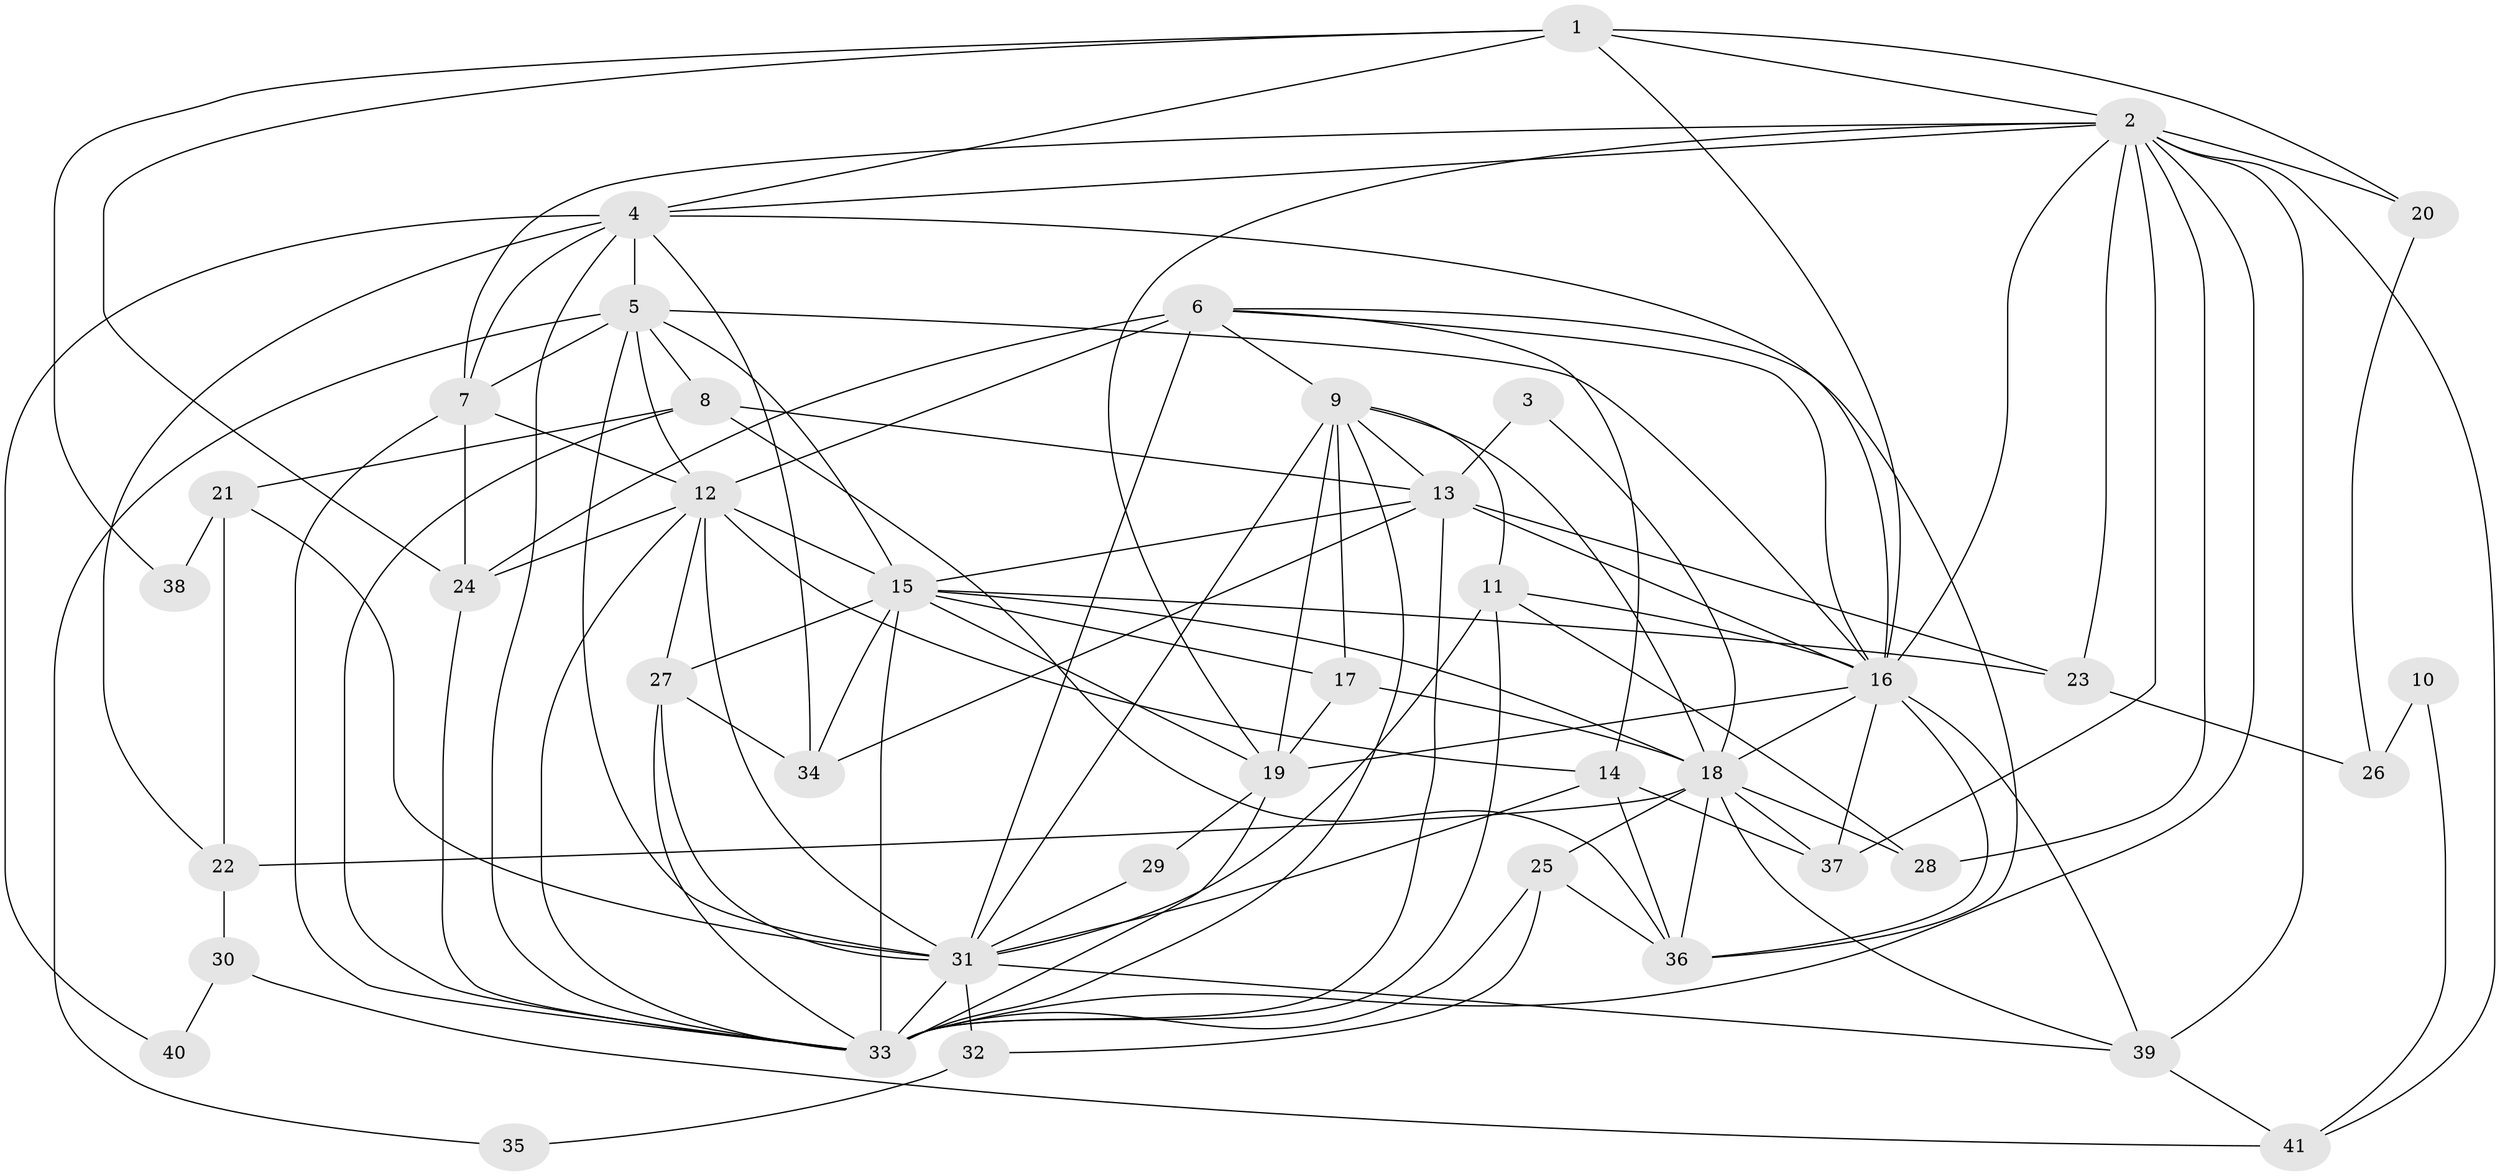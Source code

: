 // original degree distribution, {4: 0.2079207920792079, 5: 0.22772277227722773, 2: 0.10891089108910891, 3: 0.32673267326732675, 6: 0.0891089108910891, 8: 0.019801980198019802, 7: 0.019801980198019802}
// Generated by graph-tools (version 1.1) at 2025/51/03/04/25 22:51:18]
// undirected, 41 vertices, 117 edges
graph export_dot {
  node [color=gray90,style=filled];
  1;
  2;
  3;
  4;
  5;
  6;
  7;
  8;
  9;
  10;
  11;
  12;
  13;
  14;
  15;
  16;
  17;
  18;
  19;
  20;
  21;
  22;
  23;
  24;
  25;
  26;
  27;
  28;
  29;
  30;
  31;
  32;
  33;
  34;
  35;
  36;
  37;
  38;
  39;
  40;
  41;
  1 -- 2 [weight=1.0];
  1 -- 4 [weight=1.0];
  1 -- 16 [weight=1.0];
  1 -- 20 [weight=1.0];
  1 -- 24 [weight=1.0];
  1 -- 38 [weight=1.0];
  2 -- 4 [weight=1.0];
  2 -- 7 [weight=1.0];
  2 -- 16 [weight=1.0];
  2 -- 19 [weight=1.0];
  2 -- 20 [weight=1.0];
  2 -- 23 [weight=1.0];
  2 -- 28 [weight=1.0];
  2 -- 33 [weight=1.0];
  2 -- 37 [weight=1.0];
  2 -- 39 [weight=1.0];
  2 -- 41 [weight=1.0];
  3 -- 13 [weight=1.0];
  3 -- 18 [weight=1.0];
  4 -- 5 [weight=2.0];
  4 -- 7 [weight=1.0];
  4 -- 16 [weight=2.0];
  4 -- 22 [weight=1.0];
  4 -- 33 [weight=2.0];
  4 -- 34 [weight=1.0];
  4 -- 40 [weight=1.0];
  5 -- 7 [weight=1.0];
  5 -- 8 [weight=1.0];
  5 -- 12 [weight=1.0];
  5 -- 15 [weight=1.0];
  5 -- 16 [weight=1.0];
  5 -- 31 [weight=1.0];
  5 -- 35 [weight=1.0];
  6 -- 9 [weight=1.0];
  6 -- 12 [weight=1.0];
  6 -- 14 [weight=1.0];
  6 -- 16 [weight=1.0];
  6 -- 24 [weight=2.0];
  6 -- 31 [weight=2.0];
  6 -- 36 [weight=1.0];
  7 -- 12 [weight=2.0];
  7 -- 24 [weight=1.0];
  7 -- 33 [weight=1.0];
  8 -- 13 [weight=2.0];
  8 -- 21 [weight=1.0];
  8 -- 33 [weight=1.0];
  8 -- 36 [weight=1.0];
  9 -- 11 [weight=1.0];
  9 -- 13 [weight=1.0];
  9 -- 17 [weight=1.0];
  9 -- 18 [weight=1.0];
  9 -- 19 [weight=1.0];
  9 -- 31 [weight=1.0];
  9 -- 33 [weight=1.0];
  10 -- 26 [weight=1.0];
  10 -- 41 [weight=1.0];
  11 -- 16 [weight=1.0];
  11 -- 28 [weight=1.0];
  11 -- 31 [weight=1.0];
  11 -- 33 [weight=1.0];
  12 -- 14 [weight=1.0];
  12 -- 15 [weight=2.0];
  12 -- 24 [weight=1.0];
  12 -- 27 [weight=3.0];
  12 -- 31 [weight=1.0];
  12 -- 33 [weight=1.0];
  13 -- 15 [weight=1.0];
  13 -- 16 [weight=1.0];
  13 -- 23 [weight=2.0];
  13 -- 33 [weight=1.0];
  13 -- 34 [weight=2.0];
  14 -- 31 [weight=2.0];
  14 -- 36 [weight=1.0];
  14 -- 37 [weight=1.0];
  15 -- 17 [weight=1.0];
  15 -- 18 [weight=1.0];
  15 -- 19 [weight=2.0];
  15 -- 23 [weight=1.0];
  15 -- 27 [weight=1.0];
  15 -- 33 [weight=2.0];
  15 -- 34 [weight=2.0];
  16 -- 18 [weight=1.0];
  16 -- 19 [weight=1.0];
  16 -- 36 [weight=2.0];
  16 -- 37 [weight=1.0];
  16 -- 39 [weight=1.0];
  17 -- 18 [weight=2.0];
  17 -- 19 [weight=3.0];
  18 -- 22 [weight=1.0];
  18 -- 25 [weight=1.0];
  18 -- 28 [weight=1.0];
  18 -- 36 [weight=1.0];
  18 -- 37 [weight=1.0];
  18 -- 39 [weight=1.0];
  19 -- 29 [weight=1.0];
  19 -- 33 [weight=1.0];
  20 -- 26 [weight=1.0];
  21 -- 22 [weight=1.0];
  21 -- 31 [weight=1.0];
  21 -- 38 [weight=1.0];
  22 -- 30 [weight=1.0];
  23 -- 26 [weight=1.0];
  24 -- 33 [weight=1.0];
  25 -- 32 [weight=1.0];
  25 -- 33 [weight=2.0];
  25 -- 36 [weight=2.0];
  27 -- 31 [weight=1.0];
  27 -- 33 [weight=1.0];
  27 -- 34 [weight=2.0];
  29 -- 31 [weight=1.0];
  30 -- 40 [weight=1.0];
  30 -- 41 [weight=1.0];
  31 -- 32 [weight=1.0];
  31 -- 33 [weight=1.0];
  31 -- 39 [weight=1.0];
  32 -- 35 [weight=1.0];
  39 -- 41 [weight=1.0];
}
